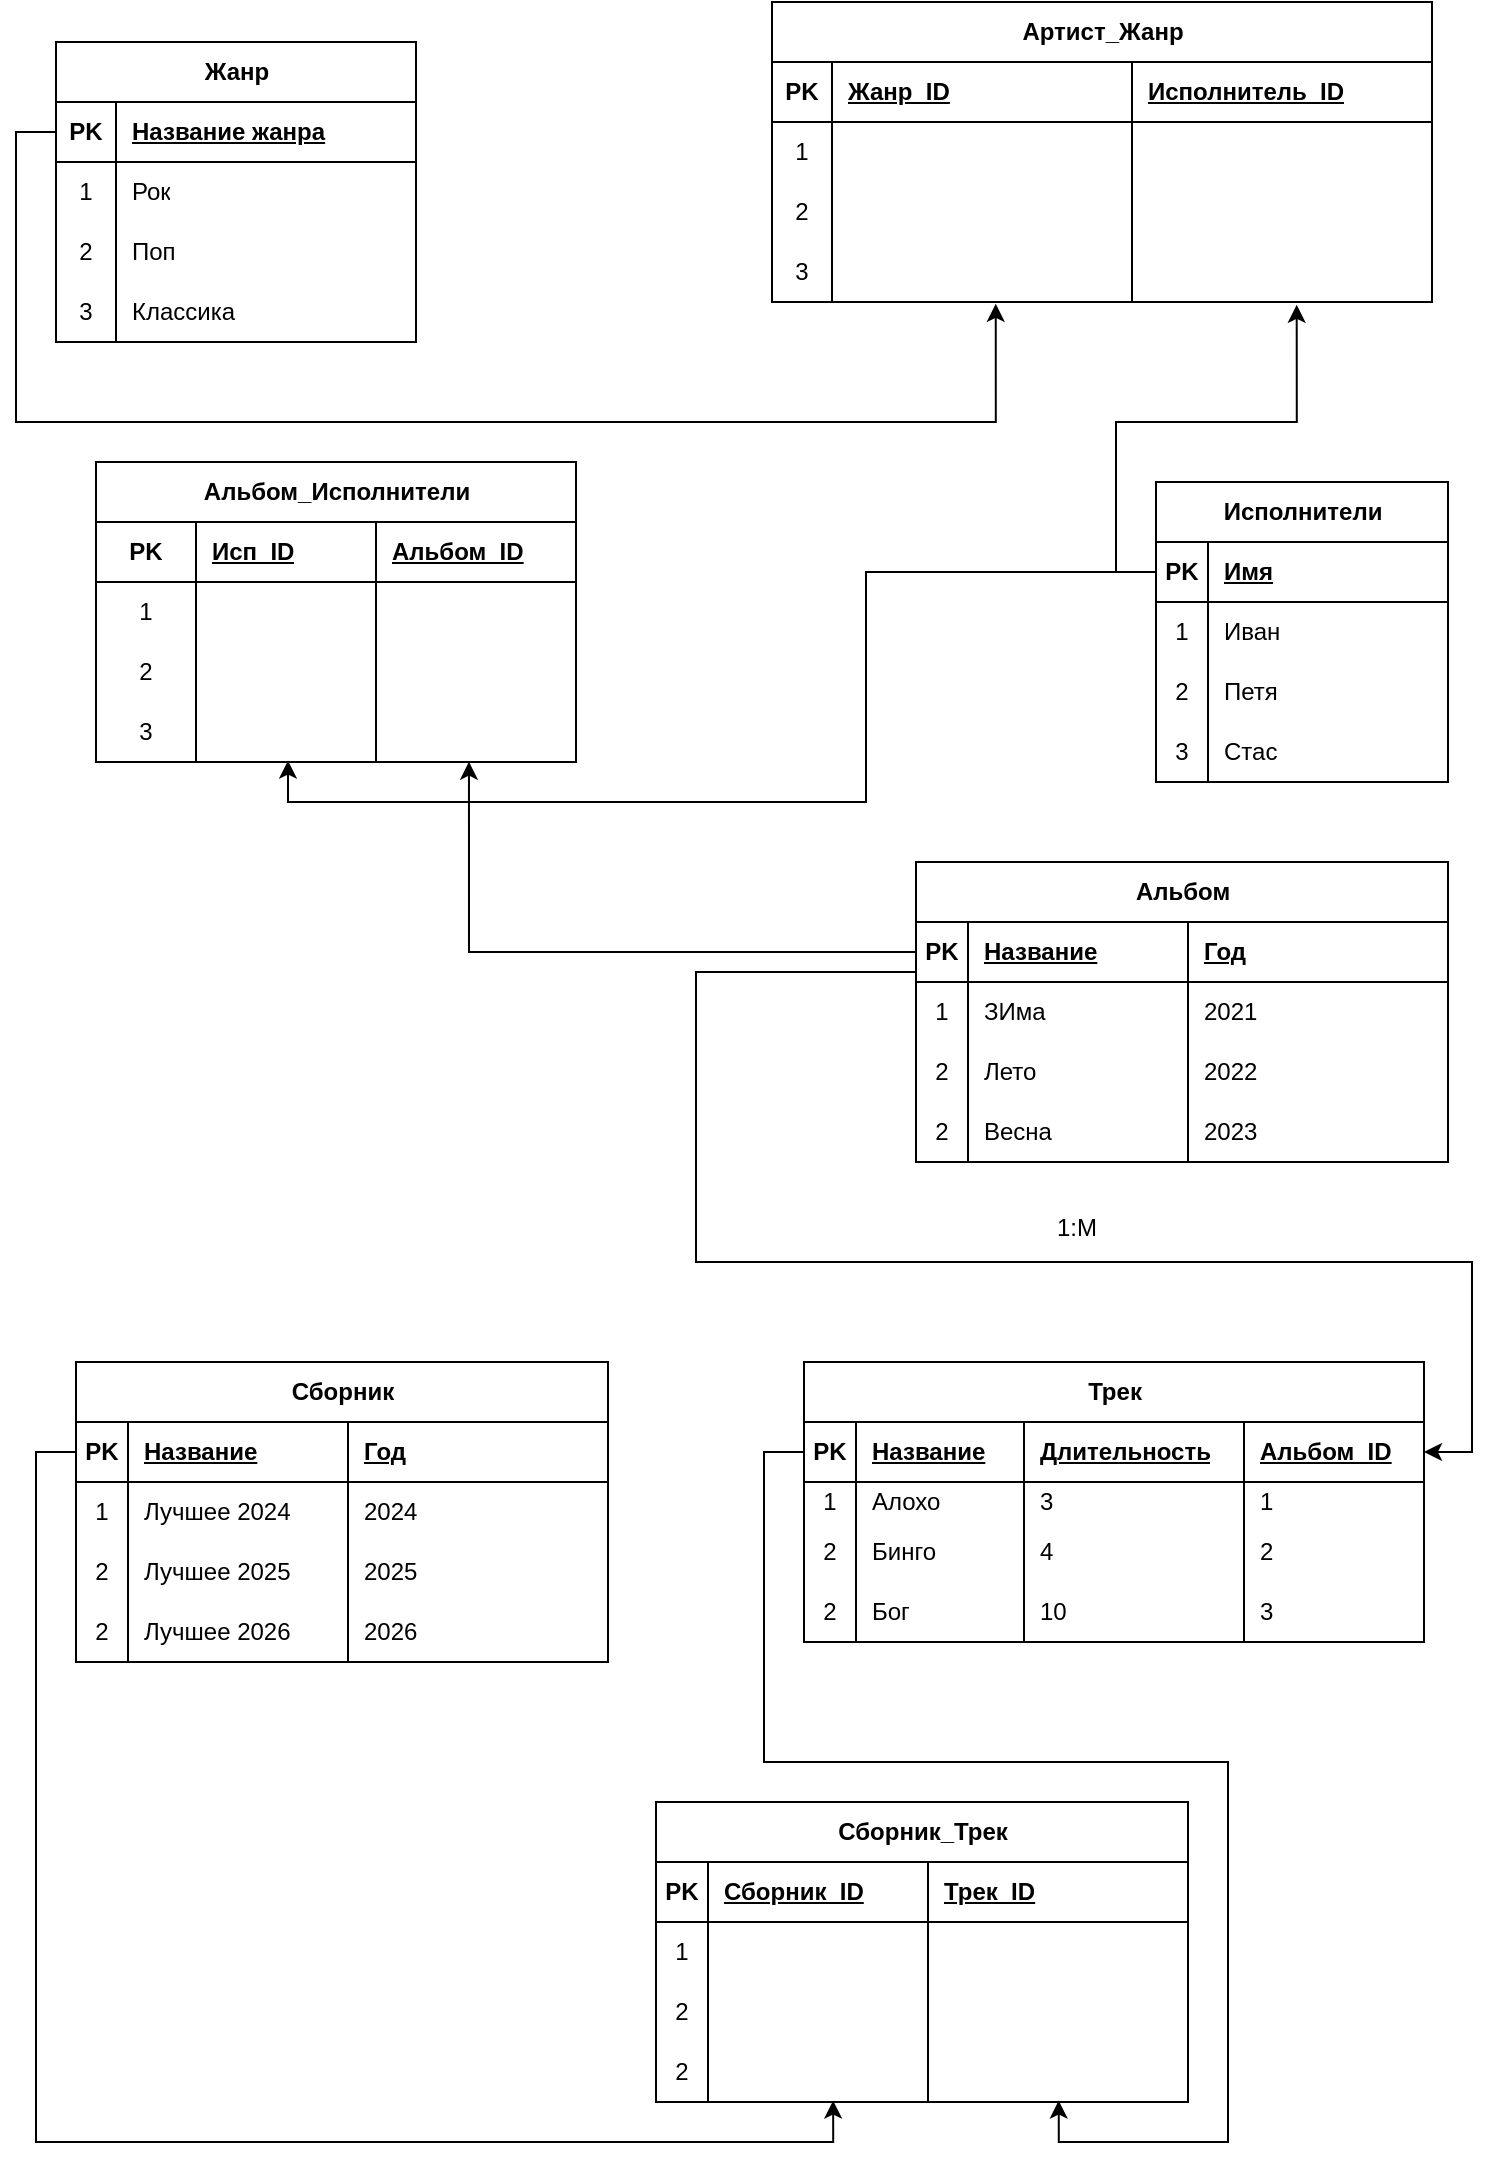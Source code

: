 <mxfile version="28.1.2">
  <diagram name="Страница — 1" id="xsdNBOEnZFy16rHk1_RB">
    <mxGraphModel dx="2124" dy="1217" grid="1" gridSize="10" guides="1" tooltips="1" connect="1" arrows="1" fold="1" page="1" pageScale="1" pageWidth="827" pageHeight="1169" math="0" shadow="0">
      <root>
        <mxCell id="0" />
        <mxCell id="1" parent="0" />
        <mxCell id="JKdKBqbQbdoEOaE_6bKl-1" value="Жанр" style="shape=table;startSize=30;container=1;collapsible=1;childLayout=tableLayout;fixedRows=1;rowLines=0;fontStyle=1;align=center;resizeLast=1;html=1;" vertex="1" parent="1">
          <mxGeometry x="40" y="40" width="180" height="150" as="geometry" />
        </mxCell>
        <mxCell id="JKdKBqbQbdoEOaE_6bKl-2" value="" style="shape=tableRow;horizontal=0;startSize=0;swimlaneHead=0;swimlaneBody=0;fillColor=none;collapsible=0;dropTarget=0;points=[[0,0.5],[1,0.5]];portConstraint=eastwest;top=0;left=0;right=0;bottom=1;" vertex="1" parent="JKdKBqbQbdoEOaE_6bKl-1">
          <mxGeometry y="30" width="180" height="30" as="geometry" />
        </mxCell>
        <mxCell id="JKdKBqbQbdoEOaE_6bKl-3" value="PK" style="shape=partialRectangle;connectable=0;fillColor=none;top=0;left=0;bottom=0;right=0;fontStyle=1;overflow=hidden;whiteSpace=wrap;html=1;" vertex="1" parent="JKdKBqbQbdoEOaE_6bKl-2">
          <mxGeometry width="30" height="30" as="geometry">
            <mxRectangle width="30" height="30" as="alternateBounds" />
          </mxGeometry>
        </mxCell>
        <mxCell id="JKdKBqbQbdoEOaE_6bKl-4" value="Название жанра" style="shape=partialRectangle;connectable=0;fillColor=none;top=0;left=0;bottom=0;right=0;align=left;spacingLeft=6;fontStyle=5;overflow=hidden;whiteSpace=wrap;html=1;" vertex="1" parent="JKdKBqbQbdoEOaE_6bKl-2">
          <mxGeometry x="30" width="150" height="30" as="geometry">
            <mxRectangle width="150" height="30" as="alternateBounds" />
          </mxGeometry>
        </mxCell>
        <mxCell id="JKdKBqbQbdoEOaE_6bKl-5" value="" style="shape=tableRow;horizontal=0;startSize=0;swimlaneHead=0;swimlaneBody=0;fillColor=none;collapsible=0;dropTarget=0;points=[[0,0.5],[1,0.5]];portConstraint=eastwest;top=0;left=0;right=0;bottom=0;" vertex="1" parent="JKdKBqbQbdoEOaE_6bKl-1">
          <mxGeometry y="60" width="180" height="30" as="geometry" />
        </mxCell>
        <mxCell id="JKdKBqbQbdoEOaE_6bKl-6" value="1" style="shape=partialRectangle;connectable=0;fillColor=none;top=0;left=0;bottom=0;right=0;editable=1;overflow=hidden;whiteSpace=wrap;html=1;" vertex="1" parent="JKdKBqbQbdoEOaE_6bKl-5">
          <mxGeometry width="30" height="30" as="geometry">
            <mxRectangle width="30" height="30" as="alternateBounds" />
          </mxGeometry>
        </mxCell>
        <mxCell id="JKdKBqbQbdoEOaE_6bKl-7" value="Рок" style="shape=partialRectangle;connectable=0;fillColor=none;top=0;left=0;bottom=0;right=0;align=left;spacingLeft=6;overflow=hidden;whiteSpace=wrap;html=1;" vertex="1" parent="JKdKBqbQbdoEOaE_6bKl-5">
          <mxGeometry x="30" width="150" height="30" as="geometry">
            <mxRectangle width="150" height="30" as="alternateBounds" />
          </mxGeometry>
        </mxCell>
        <mxCell id="JKdKBqbQbdoEOaE_6bKl-8" value="" style="shape=tableRow;horizontal=0;startSize=0;swimlaneHead=0;swimlaneBody=0;fillColor=none;collapsible=0;dropTarget=0;points=[[0,0.5],[1,0.5]];portConstraint=eastwest;top=0;left=0;right=0;bottom=0;" vertex="1" parent="JKdKBqbQbdoEOaE_6bKl-1">
          <mxGeometry y="90" width="180" height="30" as="geometry" />
        </mxCell>
        <mxCell id="JKdKBqbQbdoEOaE_6bKl-9" value="2" style="shape=partialRectangle;connectable=0;fillColor=none;top=0;left=0;bottom=0;right=0;editable=1;overflow=hidden;whiteSpace=wrap;html=1;" vertex="1" parent="JKdKBqbQbdoEOaE_6bKl-8">
          <mxGeometry width="30" height="30" as="geometry">
            <mxRectangle width="30" height="30" as="alternateBounds" />
          </mxGeometry>
        </mxCell>
        <mxCell id="JKdKBqbQbdoEOaE_6bKl-10" value="Поп" style="shape=partialRectangle;connectable=0;fillColor=none;top=0;left=0;bottom=0;right=0;align=left;spacingLeft=6;overflow=hidden;whiteSpace=wrap;html=1;" vertex="1" parent="JKdKBqbQbdoEOaE_6bKl-8">
          <mxGeometry x="30" width="150" height="30" as="geometry">
            <mxRectangle width="150" height="30" as="alternateBounds" />
          </mxGeometry>
        </mxCell>
        <mxCell id="JKdKBqbQbdoEOaE_6bKl-11" value="" style="shape=tableRow;horizontal=0;startSize=0;swimlaneHead=0;swimlaneBody=0;fillColor=none;collapsible=0;dropTarget=0;points=[[0,0.5],[1,0.5]];portConstraint=eastwest;top=0;left=0;right=0;bottom=0;" vertex="1" parent="JKdKBqbQbdoEOaE_6bKl-1">
          <mxGeometry y="120" width="180" height="30" as="geometry" />
        </mxCell>
        <mxCell id="JKdKBqbQbdoEOaE_6bKl-12" value="3" style="shape=partialRectangle;connectable=0;fillColor=none;top=0;left=0;bottom=0;right=0;editable=1;overflow=hidden;whiteSpace=wrap;html=1;" vertex="1" parent="JKdKBqbQbdoEOaE_6bKl-11">
          <mxGeometry width="30" height="30" as="geometry">
            <mxRectangle width="30" height="30" as="alternateBounds" />
          </mxGeometry>
        </mxCell>
        <mxCell id="JKdKBqbQbdoEOaE_6bKl-13" value="Классика" style="shape=partialRectangle;connectable=0;fillColor=none;top=0;left=0;bottom=0;right=0;align=left;spacingLeft=6;overflow=hidden;whiteSpace=wrap;html=1;" vertex="1" parent="JKdKBqbQbdoEOaE_6bKl-11">
          <mxGeometry x="30" width="150" height="30" as="geometry">
            <mxRectangle width="150" height="30" as="alternateBounds" />
          </mxGeometry>
        </mxCell>
        <mxCell id="JKdKBqbQbdoEOaE_6bKl-14" value="Исполнители" style="shape=table;startSize=30;container=1;collapsible=1;childLayout=tableLayout;fixedRows=1;rowLines=0;fontStyle=1;align=center;resizeLast=1;html=1;" vertex="1" parent="1">
          <mxGeometry x="590" y="260" width="146" height="150" as="geometry" />
        </mxCell>
        <mxCell id="JKdKBqbQbdoEOaE_6bKl-15" value="" style="shape=tableRow;horizontal=0;startSize=0;swimlaneHead=0;swimlaneBody=0;fillColor=none;collapsible=0;dropTarget=0;points=[[0,0.5],[1,0.5]];portConstraint=eastwest;top=0;left=0;right=0;bottom=1;" vertex="1" parent="JKdKBqbQbdoEOaE_6bKl-14">
          <mxGeometry y="30" width="146" height="30" as="geometry" />
        </mxCell>
        <mxCell id="JKdKBqbQbdoEOaE_6bKl-16" value="PK" style="shape=partialRectangle;connectable=0;fillColor=none;top=0;left=0;bottom=0;right=0;fontStyle=1;overflow=hidden;whiteSpace=wrap;html=1;" vertex="1" parent="JKdKBqbQbdoEOaE_6bKl-15">
          <mxGeometry width="26" height="30" as="geometry">
            <mxRectangle width="26" height="30" as="alternateBounds" />
          </mxGeometry>
        </mxCell>
        <mxCell id="JKdKBqbQbdoEOaE_6bKl-27" value="Имя" style="shape=partialRectangle;connectable=0;fillColor=none;top=0;left=0;bottom=0;right=0;align=left;spacingLeft=6;fontStyle=5;overflow=hidden;whiteSpace=wrap;html=1;" vertex="1" parent="JKdKBqbQbdoEOaE_6bKl-15">
          <mxGeometry x="26" width="120" height="30" as="geometry">
            <mxRectangle width="120" height="30" as="alternateBounds" />
          </mxGeometry>
        </mxCell>
        <mxCell id="JKdKBqbQbdoEOaE_6bKl-18" value="" style="shape=tableRow;horizontal=0;startSize=0;swimlaneHead=0;swimlaneBody=0;fillColor=none;collapsible=0;dropTarget=0;points=[[0,0.5],[1,0.5]];portConstraint=eastwest;top=0;left=0;right=0;bottom=0;" vertex="1" parent="JKdKBqbQbdoEOaE_6bKl-14">
          <mxGeometry y="60" width="146" height="30" as="geometry" />
        </mxCell>
        <mxCell id="JKdKBqbQbdoEOaE_6bKl-19" value="1" style="shape=partialRectangle;connectable=0;fillColor=none;top=0;left=0;bottom=0;right=0;editable=1;overflow=hidden;whiteSpace=wrap;html=1;" vertex="1" parent="JKdKBqbQbdoEOaE_6bKl-18">
          <mxGeometry width="26" height="30" as="geometry">
            <mxRectangle width="26" height="30" as="alternateBounds" />
          </mxGeometry>
        </mxCell>
        <mxCell id="JKdKBqbQbdoEOaE_6bKl-28" value="Иван" style="shape=partialRectangle;connectable=0;fillColor=none;top=0;left=0;bottom=0;right=0;align=left;spacingLeft=6;overflow=hidden;whiteSpace=wrap;html=1;" vertex="1" parent="JKdKBqbQbdoEOaE_6bKl-18">
          <mxGeometry x="26" width="120" height="30" as="geometry">
            <mxRectangle width="120" height="30" as="alternateBounds" />
          </mxGeometry>
        </mxCell>
        <mxCell id="JKdKBqbQbdoEOaE_6bKl-21" value="" style="shape=tableRow;horizontal=0;startSize=0;swimlaneHead=0;swimlaneBody=0;fillColor=none;collapsible=0;dropTarget=0;points=[[0,0.5],[1,0.5]];portConstraint=eastwest;top=0;left=0;right=0;bottom=0;" vertex="1" parent="JKdKBqbQbdoEOaE_6bKl-14">
          <mxGeometry y="90" width="146" height="30" as="geometry" />
        </mxCell>
        <mxCell id="JKdKBqbQbdoEOaE_6bKl-22" value="2" style="shape=partialRectangle;connectable=0;fillColor=none;top=0;left=0;bottom=0;right=0;editable=1;overflow=hidden;whiteSpace=wrap;html=1;" vertex="1" parent="JKdKBqbQbdoEOaE_6bKl-21">
          <mxGeometry width="26" height="30" as="geometry">
            <mxRectangle width="26" height="30" as="alternateBounds" />
          </mxGeometry>
        </mxCell>
        <mxCell id="JKdKBqbQbdoEOaE_6bKl-29" value="Петя" style="shape=partialRectangle;connectable=0;fillColor=none;top=0;left=0;bottom=0;right=0;align=left;spacingLeft=6;overflow=hidden;whiteSpace=wrap;html=1;" vertex="1" parent="JKdKBqbQbdoEOaE_6bKl-21">
          <mxGeometry x="26" width="120" height="30" as="geometry">
            <mxRectangle width="120" height="30" as="alternateBounds" />
          </mxGeometry>
        </mxCell>
        <mxCell id="JKdKBqbQbdoEOaE_6bKl-24" value="" style="shape=tableRow;horizontal=0;startSize=0;swimlaneHead=0;swimlaneBody=0;fillColor=none;collapsible=0;dropTarget=0;points=[[0,0.5],[1,0.5]];portConstraint=eastwest;top=0;left=0;right=0;bottom=0;" vertex="1" parent="JKdKBqbQbdoEOaE_6bKl-14">
          <mxGeometry y="120" width="146" height="30" as="geometry" />
        </mxCell>
        <mxCell id="JKdKBqbQbdoEOaE_6bKl-25" value="3" style="shape=partialRectangle;connectable=0;fillColor=none;top=0;left=0;bottom=0;right=0;editable=1;overflow=hidden;whiteSpace=wrap;html=1;" vertex="1" parent="JKdKBqbQbdoEOaE_6bKl-24">
          <mxGeometry width="26" height="30" as="geometry">
            <mxRectangle width="26" height="30" as="alternateBounds" />
          </mxGeometry>
        </mxCell>
        <mxCell id="JKdKBqbQbdoEOaE_6bKl-30" value="Стас" style="shape=partialRectangle;connectable=0;fillColor=none;top=0;left=0;bottom=0;right=0;align=left;spacingLeft=6;overflow=hidden;whiteSpace=wrap;html=1;" vertex="1" parent="JKdKBqbQbdoEOaE_6bKl-24">
          <mxGeometry x="26" width="120" height="30" as="geometry">
            <mxRectangle width="120" height="30" as="alternateBounds" />
          </mxGeometry>
        </mxCell>
        <mxCell id="JKdKBqbQbdoEOaE_6bKl-32" value="Альбом" style="shape=table;startSize=30;container=1;collapsible=1;childLayout=tableLayout;fixedRows=1;rowLines=0;fontStyle=1;align=center;resizeLast=1;html=1;" vertex="1" parent="1">
          <mxGeometry x="470" y="450" width="266" height="150" as="geometry" />
        </mxCell>
        <mxCell id="JKdKBqbQbdoEOaE_6bKl-33" value="" style="shape=tableRow;horizontal=0;startSize=0;swimlaneHead=0;swimlaneBody=0;fillColor=none;collapsible=0;dropTarget=0;points=[[0,0.5],[1,0.5]];portConstraint=eastwest;top=0;left=0;right=0;bottom=1;" vertex="1" parent="JKdKBqbQbdoEOaE_6bKl-32">
          <mxGeometry y="30" width="266" height="30" as="geometry" />
        </mxCell>
        <mxCell id="JKdKBqbQbdoEOaE_6bKl-34" value="PK" style="shape=partialRectangle;connectable=0;fillColor=none;top=0;left=0;bottom=0;right=0;fontStyle=1;overflow=hidden;whiteSpace=wrap;html=1;" vertex="1" parent="JKdKBqbQbdoEOaE_6bKl-33">
          <mxGeometry width="26" height="30" as="geometry">
            <mxRectangle width="26" height="30" as="alternateBounds" />
          </mxGeometry>
        </mxCell>
        <mxCell id="JKdKBqbQbdoEOaE_6bKl-35" value="Название" style="shape=partialRectangle;connectable=0;fillColor=none;top=0;left=0;bottom=0;right=0;align=left;spacingLeft=6;fontStyle=5;overflow=hidden;whiteSpace=wrap;html=1;" vertex="1" parent="JKdKBqbQbdoEOaE_6bKl-33">
          <mxGeometry x="26" width="110" height="30" as="geometry">
            <mxRectangle width="110" height="30" as="alternateBounds" />
          </mxGeometry>
        </mxCell>
        <mxCell id="JKdKBqbQbdoEOaE_6bKl-36" value="Год" style="shape=partialRectangle;connectable=0;fillColor=none;top=0;left=0;bottom=0;right=0;align=left;spacingLeft=6;fontStyle=5;overflow=hidden;whiteSpace=wrap;html=1;" vertex="1" parent="JKdKBqbQbdoEOaE_6bKl-33">
          <mxGeometry x="136" width="130" height="30" as="geometry">
            <mxRectangle width="130" height="30" as="alternateBounds" />
          </mxGeometry>
        </mxCell>
        <mxCell id="JKdKBqbQbdoEOaE_6bKl-37" value="" style="shape=tableRow;horizontal=0;startSize=0;swimlaneHead=0;swimlaneBody=0;fillColor=none;collapsible=0;dropTarget=0;points=[[0,0.5],[1,0.5]];portConstraint=eastwest;top=0;left=0;right=0;bottom=0;" vertex="1" parent="JKdKBqbQbdoEOaE_6bKl-32">
          <mxGeometry y="60" width="266" height="30" as="geometry" />
        </mxCell>
        <mxCell id="JKdKBqbQbdoEOaE_6bKl-38" value="1" style="shape=partialRectangle;connectable=0;fillColor=none;top=0;left=0;bottom=0;right=0;editable=1;overflow=hidden;whiteSpace=wrap;html=1;" vertex="1" parent="JKdKBqbQbdoEOaE_6bKl-37">
          <mxGeometry width="26" height="30" as="geometry">
            <mxRectangle width="26" height="30" as="alternateBounds" />
          </mxGeometry>
        </mxCell>
        <mxCell id="JKdKBqbQbdoEOaE_6bKl-39" value="ЗИма" style="shape=partialRectangle;connectable=0;fillColor=none;top=0;left=0;bottom=0;right=0;align=left;spacingLeft=6;overflow=hidden;whiteSpace=wrap;html=1;" vertex="1" parent="JKdKBqbQbdoEOaE_6bKl-37">
          <mxGeometry x="26" width="110" height="30" as="geometry">
            <mxRectangle width="110" height="30" as="alternateBounds" />
          </mxGeometry>
        </mxCell>
        <mxCell id="JKdKBqbQbdoEOaE_6bKl-40" value="2021" style="shape=partialRectangle;connectable=0;fillColor=none;top=0;left=0;bottom=0;right=0;align=left;spacingLeft=6;overflow=hidden;whiteSpace=wrap;html=1;" vertex="1" parent="JKdKBqbQbdoEOaE_6bKl-37">
          <mxGeometry x="136" width="130" height="30" as="geometry">
            <mxRectangle width="130" height="30" as="alternateBounds" />
          </mxGeometry>
        </mxCell>
        <mxCell id="JKdKBqbQbdoEOaE_6bKl-41" value="" style="shape=tableRow;horizontal=0;startSize=0;swimlaneHead=0;swimlaneBody=0;fillColor=none;collapsible=0;dropTarget=0;points=[[0,0.5],[1,0.5]];portConstraint=eastwest;top=0;left=0;right=0;bottom=0;" vertex="1" parent="JKdKBqbQbdoEOaE_6bKl-32">
          <mxGeometry y="90" width="266" height="30" as="geometry" />
        </mxCell>
        <mxCell id="JKdKBqbQbdoEOaE_6bKl-42" value="2" style="shape=partialRectangle;connectable=0;fillColor=none;top=0;left=0;bottom=0;right=0;editable=1;overflow=hidden;whiteSpace=wrap;html=1;" vertex="1" parent="JKdKBqbQbdoEOaE_6bKl-41">
          <mxGeometry width="26" height="30" as="geometry">
            <mxRectangle width="26" height="30" as="alternateBounds" />
          </mxGeometry>
        </mxCell>
        <mxCell id="JKdKBqbQbdoEOaE_6bKl-43" value="Лето" style="shape=partialRectangle;connectable=0;fillColor=none;top=0;left=0;bottom=0;right=0;align=left;spacingLeft=6;overflow=hidden;whiteSpace=wrap;html=1;" vertex="1" parent="JKdKBqbQbdoEOaE_6bKl-41">
          <mxGeometry x="26" width="110" height="30" as="geometry">
            <mxRectangle width="110" height="30" as="alternateBounds" />
          </mxGeometry>
        </mxCell>
        <mxCell id="JKdKBqbQbdoEOaE_6bKl-44" value="2022" style="shape=partialRectangle;connectable=0;fillColor=none;top=0;left=0;bottom=0;right=0;align=left;spacingLeft=6;overflow=hidden;whiteSpace=wrap;html=1;" vertex="1" parent="JKdKBqbQbdoEOaE_6bKl-41">
          <mxGeometry x="136" width="130" height="30" as="geometry">
            <mxRectangle width="130" height="30" as="alternateBounds" />
          </mxGeometry>
        </mxCell>
        <mxCell id="JKdKBqbQbdoEOaE_6bKl-45" value="" style="shape=tableRow;horizontal=0;startSize=0;swimlaneHead=0;swimlaneBody=0;fillColor=none;collapsible=0;dropTarget=0;points=[[0,0.5],[1,0.5]];portConstraint=eastwest;top=0;left=0;right=0;bottom=0;" vertex="1" parent="JKdKBqbQbdoEOaE_6bKl-32">
          <mxGeometry y="120" width="266" height="30" as="geometry" />
        </mxCell>
        <mxCell id="JKdKBqbQbdoEOaE_6bKl-46" value="2" style="shape=partialRectangle;connectable=0;fillColor=none;top=0;left=0;bottom=0;right=0;editable=1;overflow=hidden;whiteSpace=wrap;html=1;" vertex="1" parent="JKdKBqbQbdoEOaE_6bKl-45">
          <mxGeometry width="26" height="30" as="geometry">
            <mxRectangle width="26" height="30" as="alternateBounds" />
          </mxGeometry>
        </mxCell>
        <mxCell id="JKdKBqbQbdoEOaE_6bKl-47" value="Весна" style="shape=partialRectangle;connectable=0;fillColor=none;top=0;left=0;bottom=0;right=0;align=left;spacingLeft=6;overflow=hidden;whiteSpace=wrap;html=1;" vertex="1" parent="JKdKBqbQbdoEOaE_6bKl-45">
          <mxGeometry x="26" width="110" height="30" as="geometry">
            <mxRectangle width="110" height="30" as="alternateBounds" />
          </mxGeometry>
        </mxCell>
        <mxCell id="JKdKBqbQbdoEOaE_6bKl-48" value="2023" style="shape=partialRectangle;connectable=0;fillColor=none;top=0;left=0;bottom=0;right=0;align=left;spacingLeft=6;overflow=hidden;whiteSpace=wrap;html=1;" vertex="1" parent="JKdKBqbQbdoEOaE_6bKl-45">
          <mxGeometry x="136" width="130" height="30" as="geometry">
            <mxRectangle width="130" height="30" as="alternateBounds" />
          </mxGeometry>
        </mxCell>
        <mxCell id="JKdKBqbQbdoEOaE_6bKl-54" value="Трек" style="shape=table;startSize=30;container=1;collapsible=1;childLayout=tableLayout;fixedRows=1;rowLines=0;fontStyle=1;align=center;resizeLast=1;html=1;" vertex="1" parent="1">
          <mxGeometry x="414" y="700" width="310" height="140" as="geometry" />
        </mxCell>
        <mxCell id="JKdKBqbQbdoEOaE_6bKl-55" value="" style="shape=tableRow;horizontal=0;startSize=0;swimlaneHead=0;swimlaneBody=0;fillColor=none;collapsible=0;dropTarget=0;points=[[0,0.5],[1,0.5]];portConstraint=eastwest;top=0;left=0;right=0;bottom=1;" vertex="1" parent="JKdKBqbQbdoEOaE_6bKl-54">
          <mxGeometry y="30" width="310" height="30" as="geometry" />
        </mxCell>
        <mxCell id="JKdKBqbQbdoEOaE_6bKl-56" value="PK" style="shape=partialRectangle;connectable=0;fillColor=none;top=0;left=0;bottom=0;right=0;fontStyle=1;overflow=hidden;whiteSpace=wrap;html=1;" vertex="1" parent="JKdKBqbQbdoEOaE_6bKl-55">
          <mxGeometry width="26" height="30" as="geometry">
            <mxRectangle width="26" height="30" as="alternateBounds" />
          </mxGeometry>
        </mxCell>
        <mxCell id="JKdKBqbQbdoEOaE_6bKl-57" value="Название" style="shape=partialRectangle;connectable=0;fillColor=none;top=0;left=0;bottom=0;right=0;align=left;spacingLeft=6;fontStyle=5;overflow=hidden;whiteSpace=wrap;html=1;" vertex="1" parent="JKdKBqbQbdoEOaE_6bKl-55">
          <mxGeometry x="26" width="84" height="30" as="geometry">
            <mxRectangle width="84" height="30" as="alternateBounds" />
          </mxGeometry>
        </mxCell>
        <mxCell id="JKdKBqbQbdoEOaE_6bKl-58" value="Длительность" style="shape=partialRectangle;connectable=0;fillColor=none;top=0;left=0;bottom=0;right=0;align=left;spacingLeft=6;fontStyle=5;overflow=hidden;whiteSpace=wrap;html=1;" vertex="1" parent="JKdKBqbQbdoEOaE_6bKl-55">
          <mxGeometry x="110" width="110" height="30" as="geometry">
            <mxRectangle width="110" height="30" as="alternateBounds" />
          </mxGeometry>
        </mxCell>
        <mxCell id="JKdKBqbQbdoEOaE_6bKl-59" value="Альбом_ID" style="shape=partialRectangle;connectable=0;fillColor=none;top=0;left=0;bottom=0;right=0;align=left;spacingLeft=6;fontStyle=5;overflow=hidden;whiteSpace=wrap;html=1;" vertex="1" parent="JKdKBqbQbdoEOaE_6bKl-55">
          <mxGeometry x="220" width="90" height="30" as="geometry">
            <mxRectangle width="90" height="30" as="alternateBounds" />
          </mxGeometry>
        </mxCell>
        <mxCell id="JKdKBqbQbdoEOaE_6bKl-60" value="" style="shape=tableRow;horizontal=0;startSize=0;swimlaneHead=0;swimlaneBody=0;fillColor=none;collapsible=0;dropTarget=0;points=[[0,0.5],[1,0.5]];portConstraint=eastwest;top=0;left=0;right=0;bottom=0;" vertex="1" parent="JKdKBqbQbdoEOaE_6bKl-54">
          <mxGeometry y="60" width="310" height="20" as="geometry" />
        </mxCell>
        <mxCell id="JKdKBqbQbdoEOaE_6bKl-61" value="1" style="shape=partialRectangle;connectable=0;fillColor=none;top=0;left=0;bottom=0;right=0;editable=1;overflow=hidden;whiteSpace=wrap;html=1;" vertex="1" parent="JKdKBqbQbdoEOaE_6bKl-60">
          <mxGeometry width="26" height="20" as="geometry">
            <mxRectangle width="26" height="20" as="alternateBounds" />
          </mxGeometry>
        </mxCell>
        <mxCell id="JKdKBqbQbdoEOaE_6bKl-62" value="Алохо" style="shape=partialRectangle;connectable=0;fillColor=none;top=0;left=0;bottom=0;right=0;align=left;spacingLeft=6;overflow=hidden;whiteSpace=wrap;html=1;" vertex="1" parent="JKdKBqbQbdoEOaE_6bKl-60">
          <mxGeometry x="26" width="84" height="20" as="geometry">
            <mxRectangle width="84" height="20" as="alternateBounds" />
          </mxGeometry>
        </mxCell>
        <mxCell id="JKdKBqbQbdoEOaE_6bKl-63" value="3" style="shape=partialRectangle;connectable=0;fillColor=none;top=0;left=0;bottom=0;right=0;align=left;spacingLeft=6;overflow=hidden;whiteSpace=wrap;html=1;" vertex="1" parent="JKdKBqbQbdoEOaE_6bKl-60">
          <mxGeometry x="110" width="110" height="20" as="geometry">
            <mxRectangle width="110" height="20" as="alternateBounds" />
          </mxGeometry>
        </mxCell>
        <mxCell id="JKdKBqbQbdoEOaE_6bKl-64" value="1" style="shape=partialRectangle;connectable=0;fillColor=none;top=0;left=0;bottom=0;right=0;align=left;spacingLeft=6;overflow=hidden;whiteSpace=wrap;html=1;" vertex="1" parent="JKdKBqbQbdoEOaE_6bKl-60">
          <mxGeometry x="220" width="90" height="20" as="geometry">
            <mxRectangle width="90" height="20" as="alternateBounds" />
          </mxGeometry>
        </mxCell>
        <mxCell id="JKdKBqbQbdoEOaE_6bKl-65" value="" style="shape=tableRow;horizontal=0;startSize=0;swimlaneHead=0;swimlaneBody=0;fillColor=none;collapsible=0;dropTarget=0;points=[[0,0.5],[1,0.5]];portConstraint=eastwest;top=0;left=0;right=0;bottom=0;" vertex="1" parent="JKdKBqbQbdoEOaE_6bKl-54">
          <mxGeometry y="80" width="310" height="30" as="geometry" />
        </mxCell>
        <mxCell id="JKdKBqbQbdoEOaE_6bKl-66" value="2" style="shape=partialRectangle;connectable=0;fillColor=none;top=0;left=0;bottom=0;right=0;editable=1;overflow=hidden;whiteSpace=wrap;html=1;" vertex="1" parent="JKdKBqbQbdoEOaE_6bKl-65">
          <mxGeometry width="26" height="30" as="geometry">
            <mxRectangle width="26" height="30" as="alternateBounds" />
          </mxGeometry>
        </mxCell>
        <mxCell id="JKdKBqbQbdoEOaE_6bKl-67" value="Бинго" style="shape=partialRectangle;connectable=0;fillColor=none;top=0;left=0;bottom=0;right=0;align=left;spacingLeft=6;overflow=hidden;whiteSpace=wrap;html=1;" vertex="1" parent="JKdKBqbQbdoEOaE_6bKl-65">
          <mxGeometry x="26" width="84" height="30" as="geometry">
            <mxRectangle width="84" height="30" as="alternateBounds" />
          </mxGeometry>
        </mxCell>
        <mxCell id="JKdKBqbQbdoEOaE_6bKl-68" value="4" style="shape=partialRectangle;connectable=0;fillColor=none;top=0;left=0;bottom=0;right=0;align=left;spacingLeft=6;overflow=hidden;whiteSpace=wrap;html=1;" vertex="1" parent="JKdKBqbQbdoEOaE_6bKl-65">
          <mxGeometry x="110" width="110" height="30" as="geometry">
            <mxRectangle width="110" height="30" as="alternateBounds" />
          </mxGeometry>
        </mxCell>
        <mxCell id="JKdKBqbQbdoEOaE_6bKl-69" value="2" style="shape=partialRectangle;connectable=0;fillColor=none;top=0;left=0;bottom=0;right=0;align=left;spacingLeft=6;overflow=hidden;whiteSpace=wrap;html=1;" vertex="1" parent="JKdKBqbQbdoEOaE_6bKl-65">
          <mxGeometry x="220" width="90" height="30" as="geometry">
            <mxRectangle width="90" height="30" as="alternateBounds" />
          </mxGeometry>
        </mxCell>
        <mxCell id="JKdKBqbQbdoEOaE_6bKl-70" value="" style="shape=tableRow;horizontal=0;startSize=0;swimlaneHead=0;swimlaneBody=0;fillColor=none;collapsible=0;dropTarget=0;points=[[0,0.5],[1,0.5]];portConstraint=eastwest;top=0;left=0;right=0;bottom=0;" vertex="1" parent="JKdKBqbQbdoEOaE_6bKl-54">
          <mxGeometry y="110" width="310" height="30" as="geometry" />
        </mxCell>
        <mxCell id="JKdKBqbQbdoEOaE_6bKl-71" value="2" style="shape=partialRectangle;connectable=0;fillColor=none;top=0;left=0;bottom=0;right=0;editable=1;overflow=hidden;whiteSpace=wrap;html=1;" vertex="1" parent="JKdKBqbQbdoEOaE_6bKl-70">
          <mxGeometry width="26" height="30" as="geometry">
            <mxRectangle width="26" height="30" as="alternateBounds" />
          </mxGeometry>
        </mxCell>
        <mxCell id="JKdKBqbQbdoEOaE_6bKl-72" value="Бог" style="shape=partialRectangle;connectable=0;fillColor=none;top=0;left=0;bottom=0;right=0;align=left;spacingLeft=6;overflow=hidden;whiteSpace=wrap;html=1;" vertex="1" parent="JKdKBqbQbdoEOaE_6bKl-70">
          <mxGeometry x="26" width="84" height="30" as="geometry">
            <mxRectangle width="84" height="30" as="alternateBounds" />
          </mxGeometry>
        </mxCell>
        <mxCell id="JKdKBqbQbdoEOaE_6bKl-73" value="10" style="shape=partialRectangle;connectable=0;fillColor=none;top=0;left=0;bottom=0;right=0;align=left;spacingLeft=6;overflow=hidden;whiteSpace=wrap;html=1;" vertex="1" parent="JKdKBqbQbdoEOaE_6bKl-70">
          <mxGeometry x="110" width="110" height="30" as="geometry">
            <mxRectangle width="110" height="30" as="alternateBounds" />
          </mxGeometry>
        </mxCell>
        <mxCell id="JKdKBqbQbdoEOaE_6bKl-74" value="3" style="shape=partialRectangle;connectable=0;fillColor=none;top=0;left=0;bottom=0;right=0;align=left;spacingLeft=6;overflow=hidden;whiteSpace=wrap;html=1;" vertex="1" parent="JKdKBqbQbdoEOaE_6bKl-70">
          <mxGeometry x="220" width="90" height="30" as="geometry">
            <mxRectangle width="90" height="30" as="alternateBounds" />
          </mxGeometry>
        </mxCell>
        <mxCell id="JKdKBqbQbdoEOaE_6bKl-75" style="edgeStyle=orthogonalEdgeStyle;rounded=0;orthogonalLoop=1;jettySize=auto;html=1;exitX=0;exitY=0.5;exitDx=0;exitDy=0;entryX=1;entryY=0.5;entryDx=0;entryDy=0;" edge="1" parent="1" source="JKdKBqbQbdoEOaE_6bKl-33" target="JKdKBqbQbdoEOaE_6bKl-55">
          <mxGeometry relative="1" as="geometry">
            <Array as="points">
              <mxPoint x="360" y="505" />
              <mxPoint x="360" y="650" />
              <mxPoint x="748" y="650" />
              <mxPoint x="748" y="745" />
            </Array>
          </mxGeometry>
        </mxCell>
        <mxCell id="JKdKBqbQbdoEOaE_6bKl-77" value="Артист_Жанр" style="shape=table;startSize=30;container=1;collapsible=1;childLayout=tableLayout;fixedRows=1;rowLines=0;fontStyle=1;align=center;resizeLast=1;html=1;" vertex="1" parent="1">
          <mxGeometry x="398" y="20" width="330" height="150" as="geometry" />
        </mxCell>
        <mxCell id="JKdKBqbQbdoEOaE_6bKl-78" value="" style="shape=tableRow;horizontal=0;startSize=0;swimlaneHead=0;swimlaneBody=0;fillColor=none;collapsible=0;dropTarget=0;points=[[0,0.5],[1,0.5]];portConstraint=eastwest;top=0;left=0;right=0;bottom=1;" vertex="1" parent="JKdKBqbQbdoEOaE_6bKl-77">
          <mxGeometry y="30" width="330" height="30" as="geometry" />
        </mxCell>
        <mxCell id="JKdKBqbQbdoEOaE_6bKl-79" value="PK" style="shape=partialRectangle;connectable=0;fillColor=none;top=0;left=0;bottom=0;right=0;fontStyle=1;overflow=hidden;whiteSpace=wrap;html=1;" vertex="1" parent="JKdKBqbQbdoEOaE_6bKl-78">
          <mxGeometry width="30" height="30" as="geometry">
            <mxRectangle width="30" height="30" as="alternateBounds" />
          </mxGeometry>
        </mxCell>
        <mxCell id="JKdKBqbQbdoEOaE_6bKl-80" value="Жанр_ID" style="shape=partialRectangle;connectable=0;fillColor=none;top=0;left=0;bottom=0;right=0;align=left;spacingLeft=6;fontStyle=5;overflow=hidden;whiteSpace=wrap;html=1;" vertex="1" parent="JKdKBqbQbdoEOaE_6bKl-78">
          <mxGeometry x="30" width="150" height="30" as="geometry">
            <mxRectangle width="150" height="30" as="alternateBounds" />
          </mxGeometry>
        </mxCell>
        <mxCell id="JKdKBqbQbdoEOaE_6bKl-90" value="Исполнитель_ID" style="shape=partialRectangle;connectable=0;fillColor=none;top=0;left=0;bottom=0;right=0;align=left;spacingLeft=6;fontStyle=5;overflow=hidden;whiteSpace=wrap;html=1;" vertex="1" parent="JKdKBqbQbdoEOaE_6bKl-78">
          <mxGeometry x="180" width="150" height="30" as="geometry">
            <mxRectangle width="150" height="30" as="alternateBounds" />
          </mxGeometry>
        </mxCell>
        <mxCell id="JKdKBqbQbdoEOaE_6bKl-81" value="" style="shape=tableRow;horizontal=0;startSize=0;swimlaneHead=0;swimlaneBody=0;fillColor=none;collapsible=0;dropTarget=0;points=[[0,0.5],[1,0.5]];portConstraint=eastwest;top=0;left=0;right=0;bottom=0;" vertex="1" parent="JKdKBqbQbdoEOaE_6bKl-77">
          <mxGeometry y="60" width="330" height="30" as="geometry" />
        </mxCell>
        <mxCell id="JKdKBqbQbdoEOaE_6bKl-82" value="1" style="shape=partialRectangle;connectable=0;fillColor=none;top=0;left=0;bottom=0;right=0;editable=1;overflow=hidden;whiteSpace=wrap;html=1;" vertex="1" parent="JKdKBqbQbdoEOaE_6bKl-81">
          <mxGeometry width="30" height="30" as="geometry">
            <mxRectangle width="30" height="30" as="alternateBounds" />
          </mxGeometry>
        </mxCell>
        <mxCell id="JKdKBqbQbdoEOaE_6bKl-83" value="" style="shape=partialRectangle;connectable=0;fillColor=none;top=0;left=0;bottom=0;right=0;align=left;spacingLeft=6;overflow=hidden;whiteSpace=wrap;html=1;" vertex="1" parent="JKdKBqbQbdoEOaE_6bKl-81">
          <mxGeometry x="30" width="150" height="30" as="geometry">
            <mxRectangle width="150" height="30" as="alternateBounds" />
          </mxGeometry>
        </mxCell>
        <mxCell id="JKdKBqbQbdoEOaE_6bKl-91" style="shape=partialRectangle;connectable=0;fillColor=none;top=0;left=0;bottom=0;right=0;align=left;spacingLeft=6;overflow=hidden;whiteSpace=wrap;html=1;" vertex="1" parent="JKdKBqbQbdoEOaE_6bKl-81">
          <mxGeometry x="180" width="150" height="30" as="geometry">
            <mxRectangle width="150" height="30" as="alternateBounds" />
          </mxGeometry>
        </mxCell>
        <mxCell id="JKdKBqbQbdoEOaE_6bKl-84" value="" style="shape=tableRow;horizontal=0;startSize=0;swimlaneHead=0;swimlaneBody=0;fillColor=none;collapsible=0;dropTarget=0;points=[[0,0.5],[1,0.5]];portConstraint=eastwest;top=0;left=0;right=0;bottom=0;" vertex="1" parent="JKdKBqbQbdoEOaE_6bKl-77">
          <mxGeometry y="90" width="330" height="30" as="geometry" />
        </mxCell>
        <mxCell id="JKdKBqbQbdoEOaE_6bKl-85" value="2" style="shape=partialRectangle;connectable=0;fillColor=none;top=0;left=0;bottom=0;right=0;editable=1;overflow=hidden;whiteSpace=wrap;html=1;" vertex="1" parent="JKdKBqbQbdoEOaE_6bKl-84">
          <mxGeometry width="30" height="30" as="geometry">
            <mxRectangle width="30" height="30" as="alternateBounds" />
          </mxGeometry>
        </mxCell>
        <mxCell id="JKdKBqbQbdoEOaE_6bKl-86" value="" style="shape=partialRectangle;connectable=0;fillColor=none;top=0;left=0;bottom=0;right=0;align=left;spacingLeft=6;overflow=hidden;whiteSpace=wrap;html=1;" vertex="1" parent="JKdKBqbQbdoEOaE_6bKl-84">
          <mxGeometry x="30" width="150" height="30" as="geometry">
            <mxRectangle width="150" height="30" as="alternateBounds" />
          </mxGeometry>
        </mxCell>
        <mxCell id="JKdKBqbQbdoEOaE_6bKl-92" style="shape=partialRectangle;connectable=0;fillColor=none;top=0;left=0;bottom=0;right=0;align=left;spacingLeft=6;overflow=hidden;whiteSpace=wrap;html=1;" vertex="1" parent="JKdKBqbQbdoEOaE_6bKl-84">
          <mxGeometry x="180" width="150" height="30" as="geometry">
            <mxRectangle width="150" height="30" as="alternateBounds" />
          </mxGeometry>
        </mxCell>
        <mxCell id="JKdKBqbQbdoEOaE_6bKl-87" value="" style="shape=tableRow;horizontal=0;startSize=0;swimlaneHead=0;swimlaneBody=0;fillColor=none;collapsible=0;dropTarget=0;points=[[0,0.5],[1,0.5]];portConstraint=eastwest;top=0;left=0;right=0;bottom=0;" vertex="1" parent="JKdKBqbQbdoEOaE_6bKl-77">
          <mxGeometry y="120" width="330" height="30" as="geometry" />
        </mxCell>
        <mxCell id="JKdKBqbQbdoEOaE_6bKl-88" value="3" style="shape=partialRectangle;connectable=0;fillColor=none;top=0;left=0;bottom=0;right=0;editable=1;overflow=hidden;whiteSpace=wrap;html=1;" vertex="1" parent="JKdKBqbQbdoEOaE_6bKl-87">
          <mxGeometry width="30" height="30" as="geometry">
            <mxRectangle width="30" height="30" as="alternateBounds" />
          </mxGeometry>
        </mxCell>
        <mxCell id="JKdKBqbQbdoEOaE_6bKl-89" value="" style="shape=partialRectangle;connectable=0;fillColor=none;top=0;left=0;bottom=0;right=0;align=left;spacingLeft=6;overflow=hidden;whiteSpace=wrap;html=1;" vertex="1" parent="JKdKBqbQbdoEOaE_6bKl-87">
          <mxGeometry x="30" width="150" height="30" as="geometry">
            <mxRectangle width="150" height="30" as="alternateBounds" />
          </mxGeometry>
        </mxCell>
        <mxCell id="JKdKBqbQbdoEOaE_6bKl-93" style="shape=partialRectangle;connectable=0;fillColor=none;top=0;left=0;bottom=0;right=0;align=left;spacingLeft=6;overflow=hidden;whiteSpace=wrap;html=1;" vertex="1" parent="JKdKBqbQbdoEOaE_6bKl-87">
          <mxGeometry x="180" width="150" height="30" as="geometry">
            <mxRectangle width="150" height="30" as="alternateBounds" />
          </mxGeometry>
        </mxCell>
        <mxCell id="JKdKBqbQbdoEOaE_6bKl-101" value="Альбом_Исполнители" style="shape=table;startSize=30;container=1;collapsible=1;childLayout=tableLayout;fixedRows=1;rowLines=0;fontStyle=1;align=center;resizeLast=1;html=1;" vertex="1" parent="1">
          <mxGeometry x="60" y="250" width="240" height="150" as="geometry" />
        </mxCell>
        <mxCell id="JKdKBqbQbdoEOaE_6bKl-102" value="" style="shape=tableRow;horizontal=0;startSize=0;swimlaneHead=0;swimlaneBody=0;fillColor=none;collapsible=0;dropTarget=0;points=[[0,0.5],[1,0.5]];portConstraint=eastwest;top=0;left=0;right=0;bottom=1;" vertex="1" parent="JKdKBqbQbdoEOaE_6bKl-101">
          <mxGeometry y="30" width="240" height="30" as="geometry" />
        </mxCell>
        <mxCell id="JKdKBqbQbdoEOaE_6bKl-103" value="PK" style="shape=partialRectangle;connectable=0;fillColor=none;top=0;left=0;bottom=0;right=0;fontStyle=1;overflow=hidden;whiteSpace=wrap;html=1;" vertex="1" parent="JKdKBqbQbdoEOaE_6bKl-102">
          <mxGeometry width="50" height="30" as="geometry">
            <mxRectangle width="50" height="30" as="alternateBounds" />
          </mxGeometry>
        </mxCell>
        <mxCell id="JKdKBqbQbdoEOaE_6bKl-104" value="Исп_ID" style="shape=partialRectangle;connectable=0;fillColor=none;top=0;left=0;bottom=0;right=0;align=left;spacingLeft=6;fontStyle=5;overflow=hidden;whiteSpace=wrap;html=1;" vertex="1" parent="JKdKBqbQbdoEOaE_6bKl-102">
          <mxGeometry x="50" width="90" height="30" as="geometry">
            <mxRectangle width="90" height="30" as="alternateBounds" />
          </mxGeometry>
        </mxCell>
        <mxCell id="JKdKBqbQbdoEOaE_6bKl-105" value="Альбом_ID" style="shape=partialRectangle;connectable=0;fillColor=none;top=0;left=0;bottom=0;right=0;align=left;spacingLeft=6;fontStyle=5;overflow=hidden;whiteSpace=wrap;html=1;" vertex="1" parent="JKdKBqbQbdoEOaE_6bKl-102">
          <mxGeometry x="140" width="100" height="30" as="geometry">
            <mxRectangle width="100" height="30" as="alternateBounds" />
          </mxGeometry>
        </mxCell>
        <mxCell id="JKdKBqbQbdoEOaE_6bKl-106" value="" style="shape=tableRow;horizontal=0;startSize=0;swimlaneHead=0;swimlaneBody=0;fillColor=none;collapsible=0;dropTarget=0;points=[[0,0.5],[1,0.5]];portConstraint=eastwest;top=0;left=0;right=0;bottom=0;" vertex="1" parent="JKdKBqbQbdoEOaE_6bKl-101">
          <mxGeometry y="60" width="240" height="30" as="geometry" />
        </mxCell>
        <mxCell id="JKdKBqbQbdoEOaE_6bKl-107" value="1" style="shape=partialRectangle;connectable=0;fillColor=none;top=0;left=0;bottom=0;right=0;editable=1;overflow=hidden;whiteSpace=wrap;html=1;" vertex="1" parent="JKdKBqbQbdoEOaE_6bKl-106">
          <mxGeometry width="50" height="30" as="geometry">
            <mxRectangle width="50" height="30" as="alternateBounds" />
          </mxGeometry>
        </mxCell>
        <mxCell id="JKdKBqbQbdoEOaE_6bKl-108" value="" style="shape=partialRectangle;connectable=0;fillColor=none;top=0;left=0;bottom=0;right=0;align=left;spacingLeft=6;overflow=hidden;whiteSpace=wrap;html=1;" vertex="1" parent="JKdKBqbQbdoEOaE_6bKl-106">
          <mxGeometry x="50" width="90" height="30" as="geometry">
            <mxRectangle width="90" height="30" as="alternateBounds" />
          </mxGeometry>
        </mxCell>
        <mxCell id="JKdKBqbQbdoEOaE_6bKl-109" style="shape=partialRectangle;connectable=0;fillColor=none;top=0;left=0;bottom=0;right=0;align=left;spacingLeft=6;overflow=hidden;whiteSpace=wrap;html=1;" vertex="1" parent="JKdKBqbQbdoEOaE_6bKl-106">
          <mxGeometry x="140" width="100" height="30" as="geometry">
            <mxRectangle width="100" height="30" as="alternateBounds" />
          </mxGeometry>
        </mxCell>
        <mxCell id="JKdKBqbQbdoEOaE_6bKl-110" value="" style="shape=tableRow;horizontal=0;startSize=0;swimlaneHead=0;swimlaneBody=0;fillColor=none;collapsible=0;dropTarget=0;points=[[0,0.5],[1,0.5]];portConstraint=eastwest;top=0;left=0;right=0;bottom=0;" vertex="1" parent="JKdKBqbQbdoEOaE_6bKl-101">
          <mxGeometry y="90" width="240" height="30" as="geometry" />
        </mxCell>
        <mxCell id="JKdKBqbQbdoEOaE_6bKl-111" value="2" style="shape=partialRectangle;connectable=0;fillColor=none;top=0;left=0;bottom=0;right=0;editable=1;overflow=hidden;whiteSpace=wrap;html=1;" vertex="1" parent="JKdKBqbQbdoEOaE_6bKl-110">
          <mxGeometry width="50" height="30" as="geometry">
            <mxRectangle width="50" height="30" as="alternateBounds" />
          </mxGeometry>
        </mxCell>
        <mxCell id="JKdKBqbQbdoEOaE_6bKl-112" value="" style="shape=partialRectangle;connectable=0;fillColor=none;top=0;left=0;bottom=0;right=0;align=left;spacingLeft=6;overflow=hidden;whiteSpace=wrap;html=1;" vertex="1" parent="JKdKBqbQbdoEOaE_6bKl-110">
          <mxGeometry x="50" width="90" height="30" as="geometry">
            <mxRectangle width="90" height="30" as="alternateBounds" />
          </mxGeometry>
        </mxCell>
        <mxCell id="JKdKBqbQbdoEOaE_6bKl-113" style="shape=partialRectangle;connectable=0;fillColor=none;top=0;left=0;bottom=0;right=0;align=left;spacingLeft=6;overflow=hidden;whiteSpace=wrap;html=1;" vertex="1" parent="JKdKBqbQbdoEOaE_6bKl-110">
          <mxGeometry x="140" width="100" height="30" as="geometry">
            <mxRectangle width="100" height="30" as="alternateBounds" />
          </mxGeometry>
        </mxCell>
        <mxCell id="JKdKBqbQbdoEOaE_6bKl-114" value="" style="shape=tableRow;horizontal=0;startSize=0;swimlaneHead=0;swimlaneBody=0;fillColor=none;collapsible=0;dropTarget=0;points=[[0,0.5],[1,0.5]];portConstraint=eastwest;top=0;left=0;right=0;bottom=0;" vertex="1" parent="JKdKBqbQbdoEOaE_6bKl-101">
          <mxGeometry y="120" width="240" height="30" as="geometry" />
        </mxCell>
        <mxCell id="JKdKBqbQbdoEOaE_6bKl-115" value="3" style="shape=partialRectangle;connectable=0;fillColor=none;top=0;left=0;bottom=0;right=0;editable=1;overflow=hidden;whiteSpace=wrap;html=1;" vertex="1" parent="JKdKBqbQbdoEOaE_6bKl-114">
          <mxGeometry width="50" height="30" as="geometry">
            <mxRectangle width="50" height="30" as="alternateBounds" />
          </mxGeometry>
        </mxCell>
        <mxCell id="JKdKBqbQbdoEOaE_6bKl-116" value="" style="shape=partialRectangle;connectable=0;fillColor=none;top=0;left=0;bottom=0;right=0;align=left;spacingLeft=6;overflow=hidden;whiteSpace=wrap;html=1;" vertex="1" parent="JKdKBqbQbdoEOaE_6bKl-114">
          <mxGeometry x="50" width="90" height="30" as="geometry">
            <mxRectangle width="90" height="30" as="alternateBounds" />
          </mxGeometry>
        </mxCell>
        <mxCell id="JKdKBqbQbdoEOaE_6bKl-117" style="shape=partialRectangle;connectable=0;fillColor=none;top=0;left=0;bottom=0;right=0;align=left;spacingLeft=6;overflow=hidden;whiteSpace=wrap;html=1;" vertex="1" parent="JKdKBqbQbdoEOaE_6bKl-114">
          <mxGeometry x="140" width="100" height="30" as="geometry">
            <mxRectangle width="100" height="30" as="alternateBounds" />
          </mxGeometry>
        </mxCell>
        <mxCell id="JKdKBqbQbdoEOaE_6bKl-122" style="edgeStyle=orthogonalEdgeStyle;rounded=0;orthogonalLoop=1;jettySize=auto;html=1;exitX=0;exitY=0.5;exitDx=0;exitDy=0;entryX=0.339;entryY=1.03;entryDx=0;entryDy=0;entryPerimeter=0;" edge="1" parent="1" source="JKdKBqbQbdoEOaE_6bKl-2" target="JKdKBqbQbdoEOaE_6bKl-87">
          <mxGeometry relative="1" as="geometry">
            <Array as="points">
              <mxPoint x="20" y="85" />
              <mxPoint x="20" y="230" />
              <mxPoint x="510" y="230" />
            </Array>
          </mxGeometry>
        </mxCell>
        <mxCell id="JKdKBqbQbdoEOaE_6bKl-127" style="edgeStyle=orthogonalEdgeStyle;rounded=0;orthogonalLoop=1;jettySize=auto;html=1;exitX=0;exitY=0.5;exitDx=0;exitDy=0;entryX=0.795;entryY=1.047;entryDx=0;entryDy=0;entryPerimeter=0;" edge="1" parent="1" source="JKdKBqbQbdoEOaE_6bKl-15" target="JKdKBqbQbdoEOaE_6bKl-87">
          <mxGeometry relative="1" as="geometry">
            <Array as="points">
              <mxPoint x="570" y="305" />
              <mxPoint x="570" y="230" />
              <mxPoint x="660" y="230" />
            </Array>
          </mxGeometry>
        </mxCell>
        <mxCell id="JKdKBqbQbdoEOaE_6bKl-128" style="edgeStyle=orthogonalEdgeStyle;rounded=0;orthogonalLoop=1;jettySize=auto;html=1;exitX=0;exitY=0.5;exitDx=0;exitDy=0;entryX=0.4;entryY=0.977;entryDx=0;entryDy=0;entryPerimeter=0;" edge="1" parent="1" source="JKdKBqbQbdoEOaE_6bKl-15" target="JKdKBqbQbdoEOaE_6bKl-114">
          <mxGeometry relative="1" as="geometry" />
        </mxCell>
        <mxCell id="JKdKBqbQbdoEOaE_6bKl-129" style="edgeStyle=orthogonalEdgeStyle;rounded=0;orthogonalLoop=1;jettySize=auto;html=1;exitX=0;exitY=0.5;exitDx=0;exitDy=0;entryX=0.777;entryY=0.995;entryDx=0;entryDy=0;entryPerimeter=0;" edge="1" parent="1" source="JKdKBqbQbdoEOaE_6bKl-33" target="JKdKBqbQbdoEOaE_6bKl-114">
          <mxGeometry relative="1" as="geometry" />
        </mxCell>
        <mxCell id="JKdKBqbQbdoEOaE_6bKl-130" value="1:М" style="text;html=1;align=center;verticalAlign=middle;resizable=0;points=[];autosize=1;strokeColor=none;fillColor=none;" vertex="1" parent="1">
          <mxGeometry x="530" y="618" width="40" height="30" as="geometry" />
        </mxCell>
        <mxCell id="JKdKBqbQbdoEOaE_6bKl-131" value="Сборник" style="shape=table;startSize=30;container=1;collapsible=1;childLayout=tableLayout;fixedRows=1;rowLines=0;fontStyle=1;align=center;resizeLast=1;html=1;" vertex="1" parent="1">
          <mxGeometry x="50" y="700" width="266" height="150" as="geometry" />
        </mxCell>
        <mxCell id="JKdKBqbQbdoEOaE_6bKl-132" value="" style="shape=tableRow;horizontal=0;startSize=0;swimlaneHead=0;swimlaneBody=0;fillColor=none;collapsible=0;dropTarget=0;points=[[0,0.5],[1,0.5]];portConstraint=eastwest;top=0;left=0;right=0;bottom=1;" vertex="1" parent="JKdKBqbQbdoEOaE_6bKl-131">
          <mxGeometry y="30" width="266" height="30" as="geometry" />
        </mxCell>
        <mxCell id="JKdKBqbQbdoEOaE_6bKl-133" value="PK" style="shape=partialRectangle;connectable=0;fillColor=none;top=0;left=0;bottom=0;right=0;fontStyle=1;overflow=hidden;whiteSpace=wrap;html=1;" vertex="1" parent="JKdKBqbQbdoEOaE_6bKl-132">
          <mxGeometry width="26" height="30" as="geometry">
            <mxRectangle width="26" height="30" as="alternateBounds" />
          </mxGeometry>
        </mxCell>
        <mxCell id="JKdKBqbQbdoEOaE_6bKl-134" value="Название" style="shape=partialRectangle;connectable=0;fillColor=none;top=0;left=0;bottom=0;right=0;align=left;spacingLeft=6;fontStyle=5;overflow=hidden;whiteSpace=wrap;html=1;" vertex="1" parent="JKdKBqbQbdoEOaE_6bKl-132">
          <mxGeometry x="26" width="110" height="30" as="geometry">
            <mxRectangle width="110" height="30" as="alternateBounds" />
          </mxGeometry>
        </mxCell>
        <mxCell id="JKdKBqbQbdoEOaE_6bKl-135" value="Год" style="shape=partialRectangle;connectable=0;fillColor=none;top=0;left=0;bottom=0;right=0;align=left;spacingLeft=6;fontStyle=5;overflow=hidden;whiteSpace=wrap;html=1;" vertex="1" parent="JKdKBqbQbdoEOaE_6bKl-132">
          <mxGeometry x="136" width="130" height="30" as="geometry">
            <mxRectangle width="130" height="30" as="alternateBounds" />
          </mxGeometry>
        </mxCell>
        <mxCell id="JKdKBqbQbdoEOaE_6bKl-136" value="" style="shape=tableRow;horizontal=0;startSize=0;swimlaneHead=0;swimlaneBody=0;fillColor=none;collapsible=0;dropTarget=0;points=[[0,0.5],[1,0.5]];portConstraint=eastwest;top=0;left=0;right=0;bottom=0;" vertex="1" parent="JKdKBqbQbdoEOaE_6bKl-131">
          <mxGeometry y="60" width="266" height="30" as="geometry" />
        </mxCell>
        <mxCell id="JKdKBqbQbdoEOaE_6bKl-137" value="1" style="shape=partialRectangle;connectable=0;fillColor=none;top=0;left=0;bottom=0;right=0;editable=1;overflow=hidden;whiteSpace=wrap;html=1;" vertex="1" parent="JKdKBqbQbdoEOaE_6bKl-136">
          <mxGeometry width="26" height="30" as="geometry">
            <mxRectangle width="26" height="30" as="alternateBounds" />
          </mxGeometry>
        </mxCell>
        <mxCell id="JKdKBqbQbdoEOaE_6bKl-138" value="Лучшее 2024" style="shape=partialRectangle;connectable=0;fillColor=none;top=0;left=0;bottom=0;right=0;align=left;spacingLeft=6;overflow=hidden;whiteSpace=wrap;html=1;" vertex="1" parent="JKdKBqbQbdoEOaE_6bKl-136">
          <mxGeometry x="26" width="110" height="30" as="geometry">
            <mxRectangle width="110" height="30" as="alternateBounds" />
          </mxGeometry>
        </mxCell>
        <mxCell id="JKdKBqbQbdoEOaE_6bKl-139" value="2024" style="shape=partialRectangle;connectable=0;fillColor=none;top=0;left=0;bottom=0;right=0;align=left;spacingLeft=6;overflow=hidden;whiteSpace=wrap;html=1;" vertex="1" parent="JKdKBqbQbdoEOaE_6bKl-136">
          <mxGeometry x="136" width="130" height="30" as="geometry">
            <mxRectangle width="130" height="30" as="alternateBounds" />
          </mxGeometry>
        </mxCell>
        <mxCell id="JKdKBqbQbdoEOaE_6bKl-140" value="" style="shape=tableRow;horizontal=0;startSize=0;swimlaneHead=0;swimlaneBody=0;fillColor=none;collapsible=0;dropTarget=0;points=[[0,0.5],[1,0.5]];portConstraint=eastwest;top=0;left=0;right=0;bottom=0;" vertex="1" parent="JKdKBqbQbdoEOaE_6bKl-131">
          <mxGeometry y="90" width="266" height="30" as="geometry" />
        </mxCell>
        <mxCell id="JKdKBqbQbdoEOaE_6bKl-141" value="2" style="shape=partialRectangle;connectable=0;fillColor=none;top=0;left=0;bottom=0;right=0;editable=1;overflow=hidden;whiteSpace=wrap;html=1;" vertex="1" parent="JKdKBqbQbdoEOaE_6bKl-140">
          <mxGeometry width="26" height="30" as="geometry">
            <mxRectangle width="26" height="30" as="alternateBounds" />
          </mxGeometry>
        </mxCell>
        <mxCell id="JKdKBqbQbdoEOaE_6bKl-142" value="Лучшее 2025" style="shape=partialRectangle;connectable=0;fillColor=none;top=0;left=0;bottom=0;right=0;align=left;spacingLeft=6;overflow=hidden;whiteSpace=wrap;html=1;" vertex="1" parent="JKdKBqbQbdoEOaE_6bKl-140">
          <mxGeometry x="26" width="110" height="30" as="geometry">
            <mxRectangle width="110" height="30" as="alternateBounds" />
          </mxGeometry>
        </mxCell>
        <mxCell id="JKdKBqbQbdoEOaE_6bKl-143" value="2025" style="shape=partialRectangle;connectable=0;fillColor=none;top=0;left=0;bottom=0;right=0;align=left;spacingLeft=6;overflow=hidden;whiteSpace=wrap;html=1;" vertex="1" parent="JKdKBqbQbdoEOaE_6bKl-140">
          <mxGeometry x="136" width="130" height="30" as="geometry">
            <mxRectangle width="130" height="30" as="alternateBounds" />
          </mxGeometry>
        </mxCell>
        <mxCell id="JKdKBqbQbdoEOaE_6bKl-144" value="" style="shape=tableRow;horizontal=0;startSize=0;swimlaneHead=0;swimlaneBody=0;fillColor=none;collapsible=0;dropTarget=0;points=[[0,0.5],[1,0.5]];portConstraint=eastwest;top=0;left=0;right=0;bottom=0;" vertex="1" parent="JKdKBqbQbdoEOaE_6bKl-131">
          <mxGeometry y="120" width="266" height="30" as="geometry" />
        </mxCell>
        <mxCell id="JKdKBqbQbdoEOaE_6bKl-145" value="2" style="shape=partialRectangle;connectable=0;fillColor=none;top=0;left=0;bottom=0;right=0;editable=1;overflow=hidden;whiteSpace=wrap;html=1;" vertex="1" parent="JKdKBqbQbdoEOaE_6bKl-144">
          <mxGeometry width="26" height="30" as="geometry">
            <mxRectangle width="26" height="30" as="alternateBounds" />
          </mxGeometry>
        </mxCell>
        <mxCell id="JKdKBqbQbdoEOaE_6bKl-146" value="Лучшее 2026" style="shape=partialRectangle;connectable=0;fillColor=none;top=0;left=0;bottom=0;right=0;align=left;spacingLeft=6;overflow=hidden;whiteSpace=wrap;html=1;" vertex="1" parent="JKdKBqbQbdoEOaE_6bKl-144">
          <mxGeometry x="26" width="110" height="30" as="geometry">
            <mxRectangle width="110" height="30" as="alternateBounds" />
          </mxGeometry>
        </mxCell>
        <mxCell id="JKdKBqbQbdoEOaE_6bKl-147" value="2026" style="shape=partialRectangle;connectable=0;fillColor=none;top=0;left=0;bottom=0;right=0;align=left;spacingLeft=6;overflow=hidden;whiteSpace=wrap;html=1;" vertex="1" parent="JKdKBqbQbdoEOaE_6bKl-144">
          <mxGeometry x="136" width="130" height="30" as="geometry">
            <mxRectangle width="130" height="30" as="alternateBounds" />
          </mxGeometry>
        </mxCell>
        <mxCell id="JKdKBqbQbdoEOaE_6bKl-148" value="Сборник_Трек" style="shape=table;startSize=30;container=1;collapsible=1;childLayout=tableLayout;fixedRows=1;rowLines=0;fontStyle=1;align=center;resizeLast=1;html=1;" vertex="1" parent="1">
          <mxGeometry x="340" y="920" width="266" height="150" as="geometry" />
        </mxCell>
        <mxCell id="JKdKBqbQbdoEOaE_6bKl-149" value="" style="shape=tableRow;horizontal=0;startSize=0;swimlaneHead=0;swimlaneBody=0;fillColor=none;collapsible=0;dropTarget=0;points=[[0,0.5],[1,0.5]];portConstraint=eastwest;top=0;left=0;right=0;bottom=1;" vertex="1" parent="JKdKBqbQbdoEOaE_6bKl-148">
          <mxGeometry y="30" width="266" height="30" as="geometry" />
        </mxCell>
        <mxCell id="JKdKBqbQbdoEOaE_6bKl-150" value="PK" style="shape=partialRectangle;connectable=0;fillColor=none;top=0;left=0;bottom=0;right=0;fontStyle=1;overflow=hidden;whiteSpace=wrap;html=1;" vertex="1" parent="JKdKBqbQbdoEOaE_6bKl-149">
          <mxGeometry width="26" height="30" as="geometry">
            <mxRectangle width="26" height="30" as="alternateBounds" />
          </mxGeometry>
        </mxCell>
        <mxCell id="JKdKBqbQbdoEOaE_6bKl-151" value="Сборник_ID" style="shape=partialRectangle;connectable=0;fillColor=none;top=0;left=0;bottom=0;right=0;align=left;spacingLeft=6;fontStyle=5;overflow=hidden;whiteSpace=wrap;html=1;" vertex="1" parent="JKdKBqbQbdoEOaE_6bKl-149">
          <mxGeometry x="26" width="110" height="30" as="geometry">
            <mxRectangle width="110" height="30" as="alternateBounds" />
          </mxGeometry>
        </mxCell>
        <mxCell id="JKdKBqbQbdoEOaE_6bKl-152" value="Трек_ID" style="shape=partialRectangle;connectable=0;fillColor=none;top=0;left=0;bottom=0;right=0;align=left;spacingLeft=6;fontStyle=5;overflow=hidden;whiteSpace=wrap;html=1;" vertex="1" parent="JKdKBqbQbdoEOaE_6bKl-149">
          <mxGeometry x="136" width="130" height="30" as="geometry">
            <mxRectangle width="130" height="30" as="alternateBounds" />
          </mxGeometry>
        </mxCell>
        <mxCell id="JKdKBqbQbdoEOaE_6bKl-153" value="" style="shape=tableRow;horizontal=0;startSize=0;swimlaneHead=0;swimlaneBody=0;fillColor=none;collapsible=0;dropTarget=0;points=[[0,0.5],[1,0.5]];portConstraint=eastwest;top=0;left=0;right=0;bottom=0;" vertex="1" parent="JKdKBqbQbdoEOaE_6bKl-148">
          <mxGeometry y="60" width="266" height="30" as="geometry" />
        </mxCell>
        <mxCell id="JKdKBqbQbdoEOaE_6bKl-154" value="1" style="shape=partialRectangle;connectable=0;fillColor=none;top=0;left=0;bottom=0;right=0;editable=1;overflow=hidden;whiteSpace=wrap;html=1;" vertex="1" parent="JKdKBqbQbdoEOaE_6bKl-153">
          <mxGeometry width="26" height="30" as="geometry">
            <mxRectangle width="26" height="30" as="alternateBounds" />
          </mxGeometry>
        </mxCell>
        <mxCell id="JKdKBqbQbdoEOaE_6bKl-155" value="" style="shape=partialRectangle;connectable=0;fillColor=none;top=0;left=0;bottom=0;right=0;align=left;spacingLeft=6;overflow=hidden;whiteSpace=wrap;html=1;" vertex="1" parent="JKdKBqbQbdoEOaE_6bKl-153">
          <mxGeometry x="26" width="110" height="30" as="geometry">
            <mxRectangle width="110" height="30" as="alternateBounds" />
          </mxGeometry>
        </mxCell>
        <mxCell id="JKdKBqbQbdoEOaE_6bKl-156" value="" style="shape=partialRectangle;connectable=0;fillColor=none;top=0;left=0;bottom=0;right=0;align=left;spacingLeft=6;overflow=hidden;whiteSpace=wrap;html=1;" vertex="1" parent="JKdKBqbQbdoEOaE_6bKl-153">
          <mxGeometry x="136" width="130" height="30" as="geometry">
            <mxRectangle width="130" height="30" as="alternateBounds" />
          </mxGeometry>
        </mxCell>
        <mxCell id="JKdKBqbQbdoEOaE_6bKl-157" value="" style="shape=tableRow;horizontal=0;startSize=0;swimlaneHead=0;swimlaneBody=0;fillColor=none;collapsible=0;dropTarget=0;points=[[0,0.5],[1,0.5]];portConstraint=eastwest;top=0;left=0;right=0;bottom=0;" vertex="1" parent="JKdKBqbQbdoEOaE_6bKl-148">
          <mxGeometry y="90" width="266" height="30" as="geometry" />
        </mxCell>
        <mxCell id="JKdKBqbQbdoEOaE_6bKl-158" value="2" style="shape=partialRectangle;connectable=0;fillColor=none;top=0;left=0;bottom=0;right=0;editable=1;overflow=hidden;whiteSpace=wrap;html=1;" vertex="1" parent="JKdKBqbQbdoEOaE_6bKl-157">
          <mxGeometry width="26" height="30" as="geometry">
            <mxRectangle width="26" height="30" as="alternateBounds" />
          </mxGeometry>
        </mxCell>
        <mxCell id="JKdKBqbQbdoEOaE_6bKl-159" value="" style="shape=partialRectangle;connectable=0;fillColor=none;top=0;left=0;bottom=0;right=0;align=left;spacingLeft=6;overflow=hidden;whiteSpace=wrap;html=1;" vertex="1" parent="JKdKBqbQbdoEOaE_6bKl-157">
          <mxGeometry x="26" width="110" height="30" as="geometry">
            <mxRectangle width="110" height="30" as="alternateBounds" />
          </mxGeometry>
        </mxCell>
        <mxCell id="JKdKBqbQbdoEOaE_6bKl-160" value="" style="shape=partialRectangle;connectable=0;fillColor=none;top=0;left=0;bottom=0;right=0;align=left;spacingLeft=6;overflow=hidden;whiteSpace=wrap;html=1;" vertex="1" parent="JKdKBqbQbdoEOaE_6bKl-157">
          <mxGeometry x="136" width="130" height="30" as="geometry">
            <mxRectangle width="130" height="30" as="alternateBounds" />
          </mxGeometry>
        </mxCell>
        <mxCell id="JKdKBqbQbdoEOaE_6bKl-161" value="" style="shape=tableRow;horizontal=0;startSize=0;swimlaneHead=0;swimlaneBody=0;fillColor=none;collapsible=0;dropTarget=0;points=[[0,0.5],[1,0.5]];portConstraint=eastwest;top=0;left=0;right=0;bottom=0;" vertex="1" parent="JKdKBqbQbdoEOaE_6bKl-148">
          <mxGeometry y="120" width="266" height="30" as="geometry" />
        </mxCell>
        <mxCell id="JKdKBqbQbdoEOaE_6bKl-162" value="2" style="shape=partialRectangle;connectable=0;fillColor=none;top=0;left=0;bottom=0;right=0;editable=1;overflow=hidden;whiteSpace=wrap;html=1;" vertex="1" parent="JKdKBqbQbdoEOaE_6bKl-161">
          <mxGeometry width="26" height="30" as="geometry">
            <mxRectangle width="26" height="30" as="alternateBounds" />
          </mxGeometry>
        </mxCell>
        <mxCell id="JKdKBqbQbdoEOaE_6bKl-163" value="" style="shape=partialRectangle;connectable=0;fillColor=none;top=0;left=0;bottom=0;right=0;align=left;spacingLeft=6;overflow=hidden;whiteSpace=wrap;html=1;" vertex="1" parent="JKdKBqbQbdoEOaE_6bKl-161">
          <mxGeometry x="26" width="110" height="30" as="geometry">
            <mxRectangle width="110" height="30" as="alternateBounds" />
          </mxGeometry>
        </mxCell>
        <mxCell id="JKdKBqbQbdoEOaE_6bKl-164" value="" style="shape=partialRectangle;connectable=0;fillColor=none;top=0;left=0;bottom=0;right=0;align=left;spacingLeft=6;overflow=hidden;whiteSpace=wrap;html=1;" vertex="1" parent="JKdKBqbQbdoEOaE_6bKl-161">
          <mxGeometry x="136" width="130" height="30" as="geometry">
            <mxRectangle width="130" height="30" as="alternateBounds" />
          </mxGeometry>
        </mxCell>
        <mxCell id="JKdKBqbQbdoEOaE_6bKl-165" style="edgeStyle=orthogonalEdgeStyle;rounded=0;orthogonalLoop=1;jettySize=auto;html=1;exitX=0;exitY=0.5;exitDx=0;exitDy=0;entryX=0.333;entryY=0.977;entryDx=0;entryDy=0;entryPerimeter=0;" edge="1" parent="1" source="JKdKBqbQbdoEOaE_6bKl-132" target="JKdKBqbQbdoEOaE_6bKl-161">
          <mxGeometry relative="1" as="geometry" />
        </mxCell>
        <mxCell id="JKdKBqbQbdoEOaE_6bKl-166" style="edgeStyle=orthogonalEdgeStyle;rounded=0;orthogonalLoop=1;jettySize=auto;html=1;exitX=0;exitY=0.5;exitDx=0;exitDy=0;entryX=0.757;entryY=0.977;entryDx=0;entryDy=0;entryPerimeter=0;" edge="1" parent="1" source="JKdKBqbQbdoEOaE_6bKl-55" target="JKdKBqbQbdoEOaE_6bKl-161">
          <mxGeometry relative="1" as="geometry" />
        </mxCell>
      </root>
    </mxGraphModel>
  </diagram>
</mxfile>

